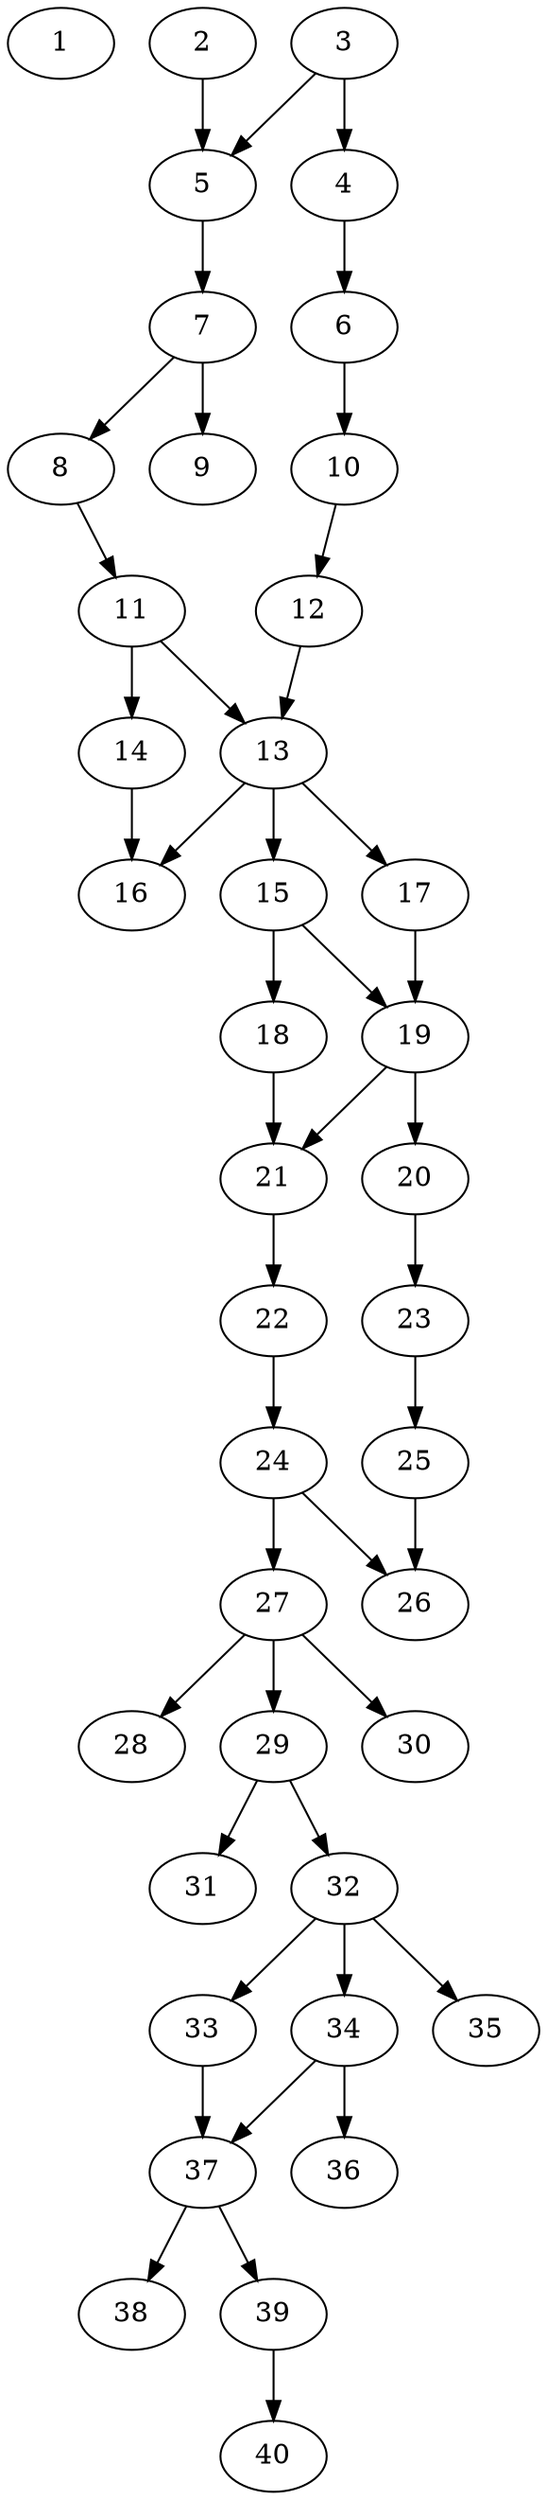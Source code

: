 // DAG automatically generated by daggen at Thu Oct  3 14:06:48 2019
// ./daggen --dot -n 40 --ccr 0.3 --fat 0.3 --regular 0.9 --density 0.6 --mindata 5242880 --maxdata 52428800 
digraph G {
  1 [size="113387520", alpha="0.05", expect_size="34016256"] 
  2 [size="32873813", alpha="0.05", expect_size="9862144"] 
  2 -> 5 [size ="9862144"]
  3 [size="145425067", alpha="0.12", expect_size="43627520"] 
  3 -> 4 [size ="43627520"]
  3 -> 5 [size ="43627520"]
  4 [size="114851840", alpha="0.17", expect_size="34455552"] 
  4 -> 6 [size ="34455552"]
  5 [size="21589333", alpha="0.02", expect_size="6476800"] 
  5 -> 7 [size ="6476800"]
  6 [size="26760533", alpha="0.12", expect_size="8028160"] 
  6 -> 10 [size ="8028160"]
  7 [size="67949227", alpha="0.16", expect_size="20384768"] 
  7 -> 8 [size ="20384768"]
  7 -> 9 [size ="20384768"]
  8 [size="139045547", alpha="0.01", expect_size="41713664"] 
  8 -> 11 [size ="41713664"]
  9 [size="156334080", alpha="0.05", expect_size="46900224"] 
  10 [size="101246293", alpha="0.13", expect_size="30373888"] 
  10 -> 12 [size ="30373888"]
  11 [size="52971520", alpha="0.16", expect_size="15891456"] 
  11 -> 13 [size ="15891456"]
  11 -> 14 [size ="15891456"]
  12 [size="91064320", alpha="0.06", expect_size="27319296"] 
  12 -> 13 [size ="27319296"]
  13 [size="129812480", alpha="0.14", expect_size="38943744"] 
  13 -> 15 [size ="38943744"]
  13 -> 16 [size ="38943744"]
  13 -> 17 [size ="38943744"]
  14 [size="64880640", alpha="0.15", expect_size="19464192"] 
  14 -> 16 [size ="19464192"]
  15 [size="37693440", alpha="0.15", expect_size="11308032"] 
  15 -> 18 [size ="11308032"]
  15 -> 19 [size ="11308032"]
  16 [size="51674453", alpha="0.11", expect_size="15502336"] 
  17 [size="143452160", alpha="0.02", expect_size="43035648"] 
  17 -> 19 [size ="43035648"]
  18 [size="108581547", alpha="0.17", expect_size="32574464"] 
  18 -> 21 [size ="32574464"]
  19 [size="118459733", alpha="0.03", expect_size="35537920"] 
  19 -> 20 [size ="35537920"]
  19 -> 21 [size ="35537920"]
  20 [size="154501120", alpha="0.19", expect_size="46350336"] 
  20 -> 23 [size ="46350336"]
  21 [size="102703787", alpha="0.07", expect_size="30811136"] 
  21 -> 22 [size ="30811136"]
  22 [size="74123947", alpha="0.17", expect_size="22237184"] 
  22 -> 24 [size ="22237184"]
  23 [size="120852480", alpha="0.03", expect_size="36255744"] 
  23 -> 25 [size ="36255744"]
  24 [size="70567253", alpha="0.01", expect_size="21170176"] 
  24 -> 26 [size ="21170176"]
  24 -> 27 [size ="21170176"]
  25 [size="27671893", alpha="0.00", expect_size="8301568"] 
  25 -> 26 [size ="8301568"]
  26 [size="146582187", alpha="0.01", expect_size="43974656"] 
  27 [size="79250773", alpha="0.07", expect_size="23775232"] 
  27 -> 28 [size ="23775232"]
  27 -> 29 [size ="23775232"]
  27 -> 30 [size ="23775232"]
  28 [size="92805120", alpha="0.10", expect_size="27841536"] 
  29 [size="66614613", alpha="0.09", expect_size="19984384"] 
  29 -> 31 [size ="19984384"]
  29 -> 32 [size ="19984384"]
  30 [size="90671787", alpha="0.20", expect_size="27201536"] 
  31 [size="81326080", alpha="0.15", expect_size="24397824"] 
  32 [size="134502400", alpha="0.19", expect_size="40350720"] 
  32 -> 33 [size ="40350720"]
  32 -> 34 [size ="40350720"]
  32 -> 35 [size ="40350720"]
  33 [size="108305067", alpha="0.18", expect_size="32491520"] 
  33 -> 37 [size ="32491520"]
  34 [size="130686293", alpha="0.02", expect_size="39205888"] 
  34 -> 36 [size ="39205888"]
  34 -> 37 [size ="39205888"]
  35 [size="141735253", alpha="0.10", expect_size="42520576"] 
  36 [size="145575253", alpha="0.01", expect_size="43672576"] 
  37 [size="151483733", alpha="0.09", expect_size="45445120"] 
  37 -> 38 [size ="45445120"]
  37 -> 39 [size ="45445120"]
  38 [size="52657493", alpha="0.08", expect_size="15797248"] 
  39 [size="127948800", alpha="0.20", expect_size="38384640"] 
  39 -> 40 [size ="38384640"]
  40 [size="44359680", alpha="0.09", expect_size="13307904"] 
}
